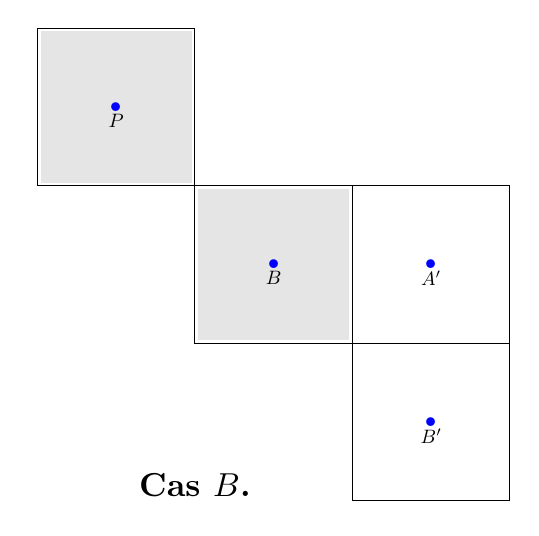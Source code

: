 \tikzstyle{arrow} = [->,>=latex,thick,blue]
\begin{tikzpicture}[scale=2]

\def\xmax{1}
\def\ymax{1}
\pgfmathsetmacro\xmaxplus{int(\xmax +1)}
\pgfmathsetmacro\ymaxplus{int(\ymax +1)}

\newcommand{\pixel}[2]{\fill[black!10] (#1-0.48,#2-0.48) rectangle ++(0.96,0.96);}

\newcommand{\cross}[3]{
\draw[black,very thick] (#1-0.2,#2)--++(0.4,0);
\draw[black,very thick] (#1,#2-0.2)--++(0,0.4);
\node[black, below right] at (#1,#2) {#3};
}

\draw[thin,xshift=-0.5cm,yshift=-0.5cm] (0,2) rectangle ++(1,1);
\draw[thin,xshift=-0.5cm,yshift=-0.5cm] (1,1) rectangle ++(1,1);
\draw[thin,xshift=-0.5cm,yshift=-0.5cm] (2,1) rectangle ++(1,1);
\draw[thin,xshift=-0.5cm,yshift=-0.5cm] (2,0) rectangle ++(1,1);
%\draw[thin, dashed,xshift=-0.5cm,yshift=-0.5cm] (1,1) rectangle ++(1,1);

%\draw[arrow,thick] (0,0)--(\xmax+1,0) node[right]{$i$};
%\draw[arrow,thick] (0,0)--(0,\ymax+1) node[above]{$j$};

% \foreach \x in {0,...,\xmax}{
%     \node[below] at (\x,-0.5) {\tiny $\x$};
% }
% \foreach \y in {0,...,\ymax}{
%     \node[left] at (-0.5,\y) {\tiny $\y$};
% }

% Pixel of the segments from (0,0) to (a,b)
\pgfmathsetmacro\a{\xmax}
\pgfmathsetmacro\b{\ymax}

% \foreach \i in {0,...,\a}{
%   \pgfmathtruncatemacro\j{round(\i*\b/\a-0.01)};
%   \pixel{\i}{\j}; 
% } 

% Rk : the "-0.01" is because round(0.5)=1 and we want round(0.5)=0

%\cross{0}{0}{$\mathbf{A}$};
%\cross{\a}{\b}{$\mathbf{B}$};

\pixel{0}{2};
\pixel{1}{1};

%\draw[blue!50, very thick] (-0.75,0) -- ++(14:2.5);

\node[blue, scale=3] at (0,2) {.};
\node[below,scale=0.7] at (0,2) {$P$};

%\node[gray, scale=3] at (1,1) {.};
%\node[below,scale=0.7] at (1,1) {$A$};

\node[blue, scale=3] at (1,1) {.};
\node[below,scale=0.7] at (1,1) {$B$};

\node[blue, scale=3] at (2,1) {.};
\node[below,scale=0.7] at (2,1) {$A'$};

\node[blue, scale=3] at (2,0) {.};
\node[below,scale=0.7] at (2,0) {$B'$};


%\node[red,scale=1.5] at (0,0) {$d$};

%\draw[arrow] (0,0.3) to[bend left]node[midway, above left] {\scriptsize $-m$} ++(0.9,0.6) ;

%\draw[arrow] (0,0.3) to[bend left] node[midway, above left] {$+p$} ++(0.9,0) ;

\node[scale=1.2] at (0.5,-0.4) {\bf Cas $B$.};
\end{tikzpicture}